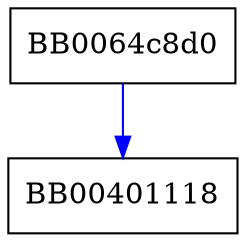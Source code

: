 digraph store_loader_cmp {
  node [shape="box"];
  graph [splines=ortho];
  BB0064c8d0 -> BB00401118 [color="blue"];
}